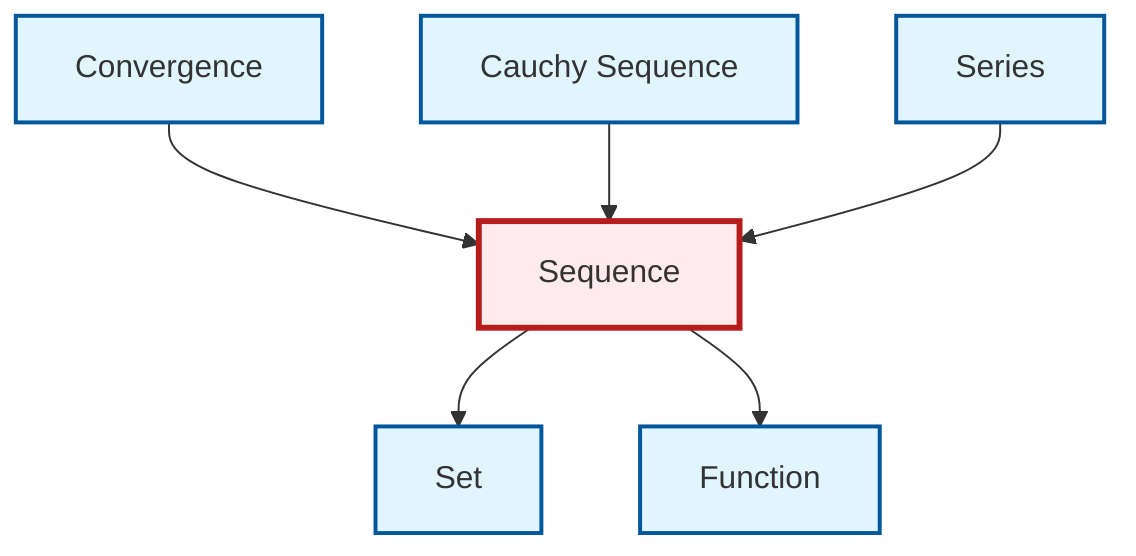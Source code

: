 graph TD
    classDef definition fill:#e1f5fe,stroke:#01579b,stroke-width:2px
    classDef theorem fill:#f3e5f5,stroke:#4a148c,stroke-width:2px
    classDef axiom fill:#fff3e0,stroke:#e65100,stroke-width:2px
    classDef example fill:#e8f5e9,stroke:#1b5e20,stroke-width:2px
    classDef current fill:#ffebee,stroke:#b71c1c,stroke-width:3px
    def-function["Function"]:::definition
    def-series["Series"]:::definition
    def-sequence["Sequence"]:::definition
    def-convergence["Convergence"]:::definition
    def-set["Set"]:::definition
    def-cauchy-sequence["Cauchy Sequence"]:::definition
    def-convergence --> def-sequence
    def-cauchy-sequence --> def-sequence
    def-series --> def-sequence
    def-sequence --> def-set
    def-sequence --> def-function
    class def-sequence current